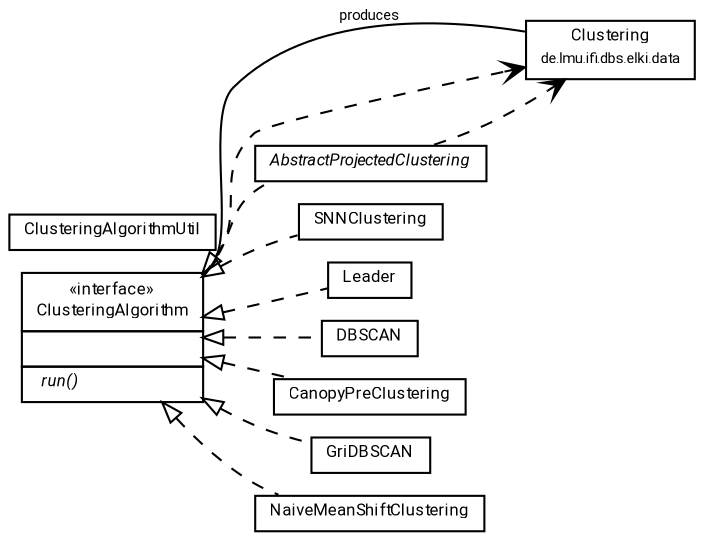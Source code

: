 #!/usr/local/bin/dot
#
# Class diagram 
# Generated by UMLGraph version R5_7_2-60-g0e99a6 (http://www.spinellis.gr/umlgraph/)
#

digraph G {
	graph [fontnames="svg"]
	edge [fontname="Roboto",fontsize=7,labelfontname="Roboto",labelfontsize=7,color="black"];
	node [fontname="Roboto",fontcolor="black",fontsize=8,shape=plaintext,margin=0,width=0,height=0];
	nodesep=0.15;
	ranksep=0.25;
	rankdir=LR;
	// de.lmu.ifi.dbs.elki.data.Clustering<M extends de.lmu.ifi.dbs.elki.data.model.Model>
	c269119 [label=<<table title="de.lmu.ifi.dbs.elki.data.Clustering" border="0" cellborder="1" cellspacing="0" cellpadding="2" href="../../data/Clustering.html" target="_parent">
		<tr><td><table border="0" cellspacing="0" cellpadding="1">
		<tr><td align="center" balign="center"> <font face="Roboto">Clustering</font> </td></tr>
		<tr><td align="center" balign="center"> <font face="Roboto" point-size="7.0">de.lmu.ifi.dbs.elki.data</font> </td></tr>
		</table></td></tr>
		</table>>, URL="../../data/Clustering.html"];
	// de.lmu.ifi.dbs.elki.algorithm.clustering.AbstractProjectedClustering<R extends de.lmu.ifi.dbs.elki.data.Clustering<?>, V extends de.lmu.ifi.dbs.elki.data.NumberVector>
	c269268 [label=<<table title="de.lmu.ifi.dbs.elki.algorithm.clustering.AbstractProjectedClustering" border="0" cellborder="1" cellspacing="0" cellpadding="2" href="AbstractProjectedClustering.html" target="_parent">
		<tr><td><table border="0" cellspacing="0" cellpadding="1">
		<tr><td align="center" balign="center"> <font face="Roboto"><i>AbstractProjectedClustering</i></font> </td></tr>
		</table></td></tr>
		</table>>, URL="AbstractProjectedClustering.html"];
	// de.lmu.ifi.dbs.elki.algorithm.clustering.SNNClustering<O>
	c269290 [label=<<table title="de.lmu.ifi.dbs.elki.algorithm.clustering.SNNClustering" border="0" cellborder="1" cellspacing="0" cellpadding="2" href="SNNClustering.html" target="_parent">
		<tr><td><table border="0" cellspacing="0" cellpadding="1">
		<tr><td align="center" balign="center"> <font face="Roboto">SNNClustering</font> </td></tr>
		</table></td></tr>
		</table>>, URL="SNNClustering.html"];
	// de.lmu.ifi.dbs.elki.algorithm.clustering.Leader<O>
	c269427 [label=<<table title="de.lmu.ifi.dbs.elki.algorithm.clustering.Leader" border="0" cellborder="1" cellspacing="0" cellpadding="2" href="Leader.html" target="_parent">
		<tr><td><table border="0" cellspacing="0" cellpadding="1">
		<tr><td align="center" balign="center"> <font face="Roboto">Leader</font> </td></tr>
		</table></td></tr>
		</table>>, URL="Leader.html"];
	// de.lmu.ifi.dbs.elki.algorithm.clustering.ClusteringAlgorithmUtil
	c269429 [label=<<table title="de.lmu.ifi.dbs.elki.algorithm.clustering.ClusteringAlgorithmUtil" border="0" cellborder="1" cellspacing="0" cellpadding="2" href="ClusteringAlgorithmUtil.html" target="_parent">
		<tr><td><table border="0" cellspacing="0" cellpadding="1">
		<tr><td align="center" balign="center"> <font face="Roboto">ClusteringAlgorithmUtil</font> </td></tr>
		</table></td></tr>
		</table>>, URL="ClusteringAlgorithmUtil.html"];
	// de.lmu.ifi.dbs.elki.algorithm.clustering.DBSCAN<O>
	c269441 [label=<<table title="de.lmu.ifi.dbs.elki.algorithm.clustering.DBSCAN" border="0" cellborder="1" cellspacing="0" cellpadding="2" href="DBSCAN.html" target="_parent">
		<tr><td><table border="0" cellspacing="0" cellpadding="1">
		<tr><td align="center" balign="center"> <font face="Roboto">DBSCAN</font> </td></tr>
		</table></td></tr>
		</table>>, URL="DBSCAN.html"];
	// de.lmu.ifi.dbs.elki.algorithm.clustering.CanopyPreClustering<O>
	c269443 [label=<<table title="de.lmu.ifi.dbs.elki.algorithm.clustering.CanopyPreClustering" border="0" cellborder="1" cellspacing="0" cellpadding="2" href="CanopyPreClustering.html" target="_parent">
		<tr><td><table border="0" cellspacing="0" cellpadding="1">
		<tr><td align="center" balign="center"> <font face="Roboto">CanopyPreClustering</font> </td></tr>
		</table></td></tr>
		</table>>, URL="CanopyPreClustering.html"];
	// de.lmu.ifi.dbs.elki.algorithm.clustering.ClusteringAlgorithm<C extends de.lmu.ifi.dbs.elki.data.Clustering<? extends de.lmu.ifi.dbs.elki.data.model.Model>>
	c269448 [label=<<table title="de.lmu.ifi.dbs.elki.algorithm.clustering.ClusteringAlgorithm" border="0" cellborder="1" cellspacing="0" cellpadding="2" href="ClusteringAlgorithm.html" target="_parent">
		<tr><td><table border="0" cellspacing="0" cellpadding="1">
		<tr><td align="center" balign="center"> &#171;interface&#187; </td></tr>
		<tr><td align="center" balign="center"> <font face="Roboto">ClusteringAlgorithm</font> </td></tr>
		</table></td></tr>
		<tr><td><table border="0" cellspacing="0" cellpadding="1">
		<tr><td align="left" balign="left">  </td></tr>
		</table></td></tr>
		<tr><td><table border="0" cellspacing="0" cellpadding="1">
		<tr><td align="left" balign="left"> <i> run()</i> </td></tr>
		</table></td></tr>
		</table>>, URL="ClusteringAlgorithm.html"];
	// de.lmu.ifi.dbs.elki.algorithm.clustering.GriDBSCAN<V extends de.lmu.ifi.dbs.elki.data.NumberVector>
	c269449 [label=<<table title="de.lmu.ifi.dbs.elki.algorithm.clustering.GriDBSCAN" border="0" cellborder="1" cellspacing="0" cellpadding="2" href="GriDBSCAN.html" target="_parent">
		<tr><td><table border="0" cellspacing="0" cellpadding="1">
		<tr><td align="center" balign="center"> <font face="Roboto">GriDBSCAN</font> </td></tr>
		</table></td></tr>
		</table>>, URL="GriDBSCAN.html"];
	// de.lmu.ifi.dbs.elki.algorithm.clustering.NaiveMeanShiftClustering<V extends de.lmu.ifi.dbs.elki.data.NumberVector>
	c269529 [label=<<table title="de.lmu.ifi.dbs.elki.algorithm.clustering.NaiveMeanShiftClustering" border="0" cellborder="1" cellspacing="0" cellpadding="2" href="NaiveMeanShiftClustering.html" target="_parent">
		<tr><td><table border="0" cellspacing="0" cellpadding="1">
		<tr><td align="center" balign="center"> <font face="Roboto">NaiveMeanShiftClustering</font> </td></tr>
		</table></td></tr>
		</table>>, URL="NaiveMeanShiftClustering.html"];
	// de.lmu.ifi.dbs.elki.algorithm.clustering.AbstractProjectedClustering<R extends de.lmu.ifi.dbs.elki.data.Clustering<?>, V extends de.lmu.ifi.dbs.elki.data.NumberVector> implements de.lmu.ifi.dbs.elki.algorithm.clustering.ClusteringAlgorithm<C extends de.lmu.ifi.dbs.elki.data.Clustering<? extends de.lmu.ifi.dbs.elki.data.model.Model>>
	c269448 -> c269268 [arrowtail=empty,style=dashed,dir=back,weight=9];
	// de.lmu.ifi.dbs.elki.algorithm.clustering.SNNClustering<O> implements de.lmu.ifi.dbs.elki.algorithm.clustering.ClusteringAlgorithm<C extends de.lmu.ifi.dbs.elki.data.Clustering<? extends de.lmu.ifi.dbs.elki.data.model.Model>>
	c269448 -> c269290 [arrowtail=empty,style=dashed,dir=back,weight=9];
	// de.lmu.ifi.dbs.elki.algorithm.clustering.Leader<O> implements de.lmu.ifi.dbs.elki.algorithm.clustering.ClusteringAlgorithm<C extends de.lmu.ifi.dbs.elki.data.Clustering<? extends de.lmu.ifi.dbs.elki.data.model.Model>>
	c269448 -> c269427 [arrowtail=empty,style=dashed,dir=back,weight=9];
	// de.lmu.ifi.dbs.elki.algorithm.clustering.DBSCAN<O> implements de.lmu.ifi.dbs.elki.algorithm.clustering.ClusteringAlgorithm<C extends de.lmu.ifi.dbs.elki.data.Clustering<? extends de.lmu.ifi.dbs.elki.data.model.Model>>
	c269448 -> c269441 [arrowtail=empty,style=dashed,dir=back,weight=9];
	// de.lmu.ifi.dbs.elki.algorithm.clustering.CanopyPreClustering<O> implements de.lmu.ifi.dbs.elki.algorithm.clustering.ClusteringAlgorithm<C extends de.lmu.ifi.dbs.elki.data.Clustering<? extends de.lmu.ifi.dbs.elki.data.model.Model>>
	c269448 -> c269443 [arrowtail=empty,style=dashed,dir=back,weight=9];
	// de.lmu.ifi.dbs.elki.algorithm.clustering.ClusteringAlgorithm<C extends de.lmu.ifi.dbs.elki.data.Clustering<? extends de.lmu.ifi.dbs.elki.data.model.Model>> assoc de.lmu.ifi.dbs.elki.data.Clustering<M extends de.lmu.ifi.dbs.elki.data.model.Model>
	c269448 -> c269119 [arrowhead=none,weight=2,label="produces"];
	// de.lmu.ifi.dbs.elki.algorithm.clustering.GriDBSCAN<V extends de.lmu.ifi.dbs.elki.data.NumberVector> implements de.lmu.ifi.dbs.elki.algorithm.clustering.ClusteringAlgorithm<C extends de.lmu.ifi.dbs.elki.data.Clustering<? extends de.lmu.ifi.dbs.elki.data.model.Model>>
	c269448 -> c269449 [arrowtail=empty,style=dashed,dir=back,weight=9];
	// de.lmu.ifi.dbs.elki.algorithm.clustering.NaiveMeanShiftClustering<V extends de.lmu.ifi.dbs.elki.data.NumberVector> implements de.lmu.ifi.dbs.elki.algorithm.clustering.ClusteringAlgorithm<C extends de.lmu.ifi.dbs.elki.data.Clustering<? extends de.lmu.ifi.dbs.elki.data.model.Model>>
	c269448 -> c269529 [arrowtail=empty,style=dashed,dir=back,weight=9];
	// de.lmu.ifi.dbs.elki.algorithm.clustering.AbstractProjectedClustering<R extends de.lmu.ifi.dbs.elki.data.Clustering<?>, V extends de.lmu.ifi.dbs.elki.data.NumberVector> depend de.lmu.ifi.dbs.elki.data.Clustering<M extends de.lmu.ifi.dbs.elki.data.model.Model>
	c269268 -> c269119 [arrowhead=open,style=dashed,weight=0];
	// de.lmu.ifi.dbs.elki.algorithm.clustering.ClusteringAlgorithm<C extends de.lmu.ifi.dbs.elki.data.Clustering<? extends de.lmu.ifi.dbs.elki.data.model.Model>> depend de.lmu.ifi.dbs.elki.data.Clustering<M extends de.lmu.ifi.dbs.elki.data.model.Model>
	c269448 -> c269119 [arrowhead=open,style=dashed,weight=0];
}

